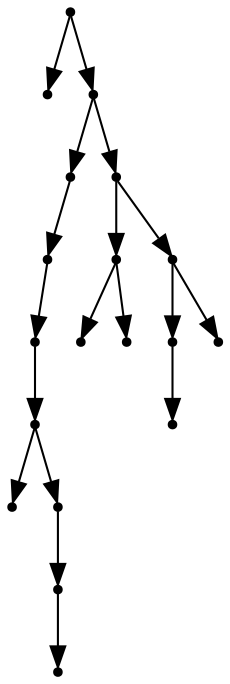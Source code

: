 digraph {
  18 [shape=point];
  0 [shape=point];
  17 [shape=point];
  8 [shape=point];
  7 [shape=point];
  6 [shape=point];
  5 [shape=point];
  1 [shape=point];
  4 [shape=point];
  3 [shape=point];
  2 [shape=point];
  16 [shape=point];
  11 [shape=point];
  9 [shape=point];
  10 [shape=point];
  15 [shape=point];
  13 [shape=point];
  12 [shape=point];
  14 [shape=point];
18 -> 0;
18 -> 17;
17 -> 8;
8 -> 7;
7 -> 6;
6 -> 5;
5 -> 1;
5 -> 4;
4 -> 3;
3 -> 2;
17 -> 16;
16 -> 11;
11 -> 9;
11 -> 10;
16 -> 15;
15 -> 13;
13 -> 12;
15 -> 14;
}
